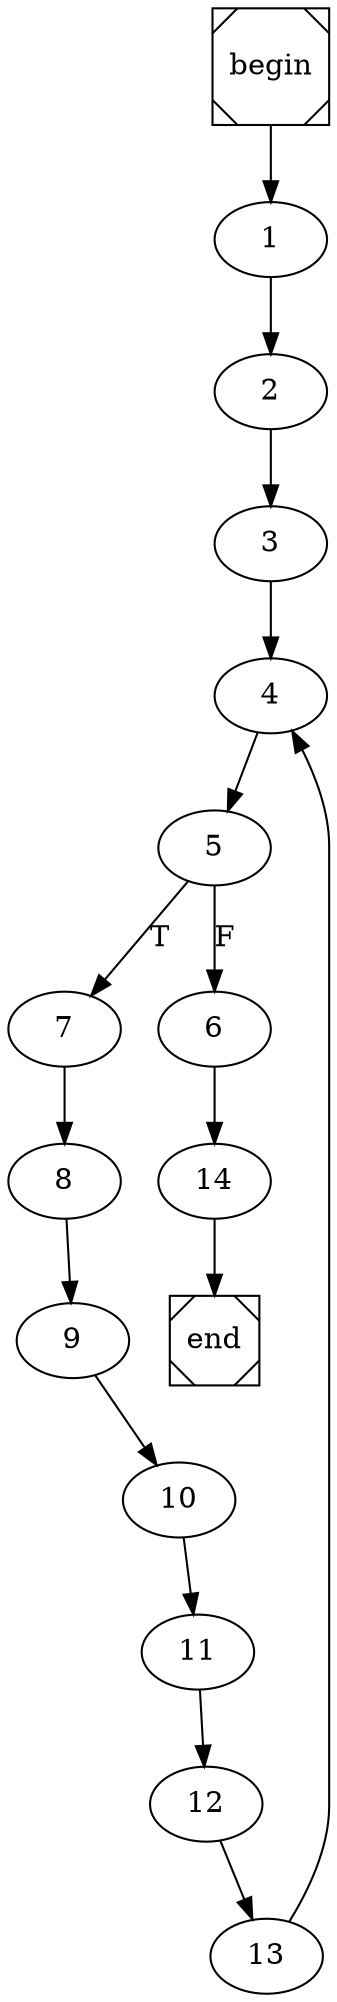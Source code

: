 digraph cfg {
	begin [shape=Msquare];
	end [shape=Msquare];
	begin -> 1;	1 -> 2;	2 -> 3;	3 -> 4;	4 -> 5;	5 -> 7[label=T];	5 -> 6[label=F];	6 -> 14;	7 -> 8;	8 -> 9;	9 -> 10;	10 -> 11;	11 -> 12;	12 -> 13;	13 -> 4;	14 -> end;}
